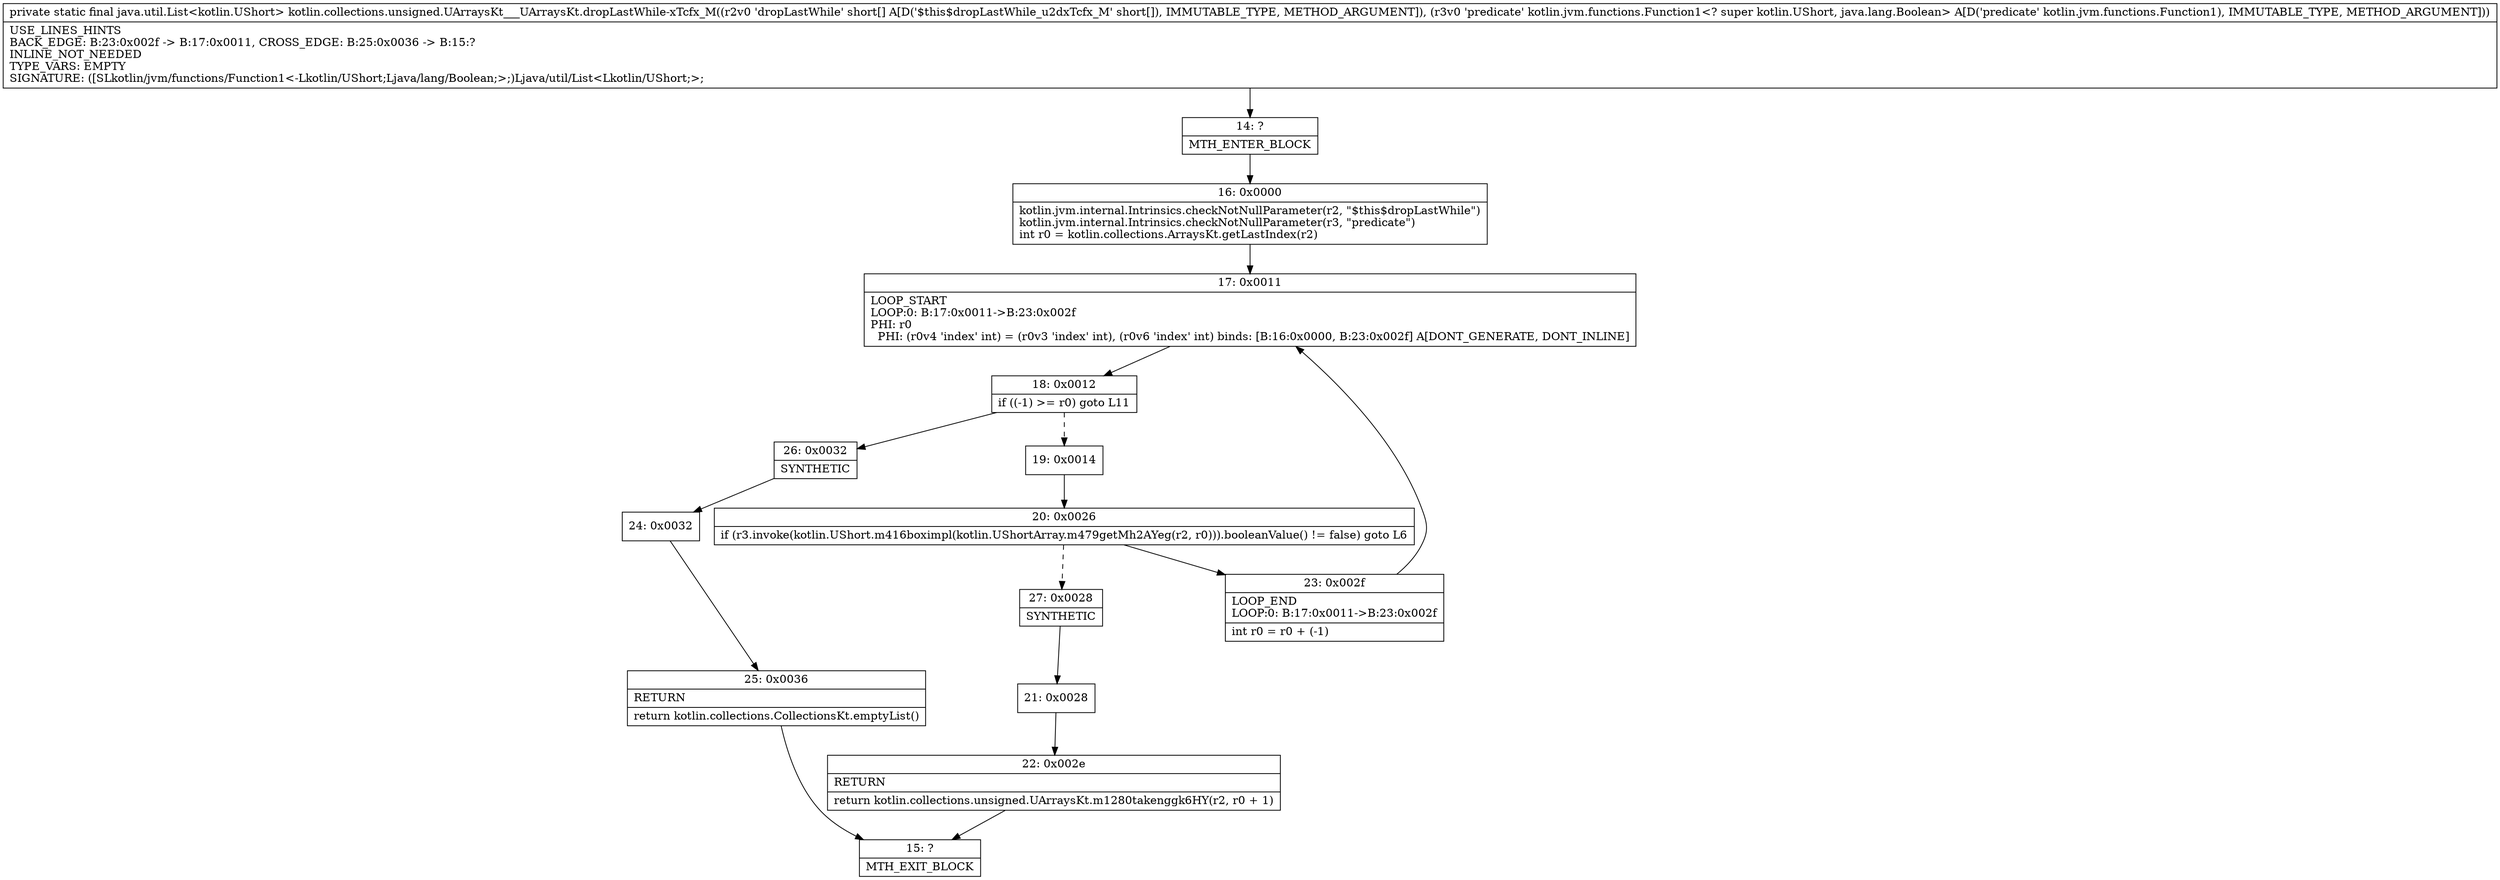 digraph "CFG forkotlin.collections.unsigned.UArraysKt___UArraysKt.dropLastWhile\-xTcfx_M([SLkotlin\/jvm\/functions\/Function1;)Ljava\/util\/List;" {
Node_14 [shape=record,label="{14\:\ ?|MTH_ENTER_BLOCK\l}"];
Node_16 [shape=record,label="{16\:\ 0x0000|kotlin.jvm.internal.Intrinsics.checkNotNullParameter(r2, \"$this$dropLastWhile\")\lkotlin.jvm.internal.Intrinsics.checkNotNullParameter(r3, \"predicate\")\lint r0 = kotlin.collections.ArraysKt.getLastIndex(r2)\l}"];
Node_17 [shape=record,label="{17\:\ 0x0011|LOOP_START\lLOOP:0: B:17:0x0011\-\>B:23:0x002f\lPHI: r0 \l  PHI: (r0v4 'index' int) = (r0v3 'index' int), (r0v6 'index' int) binds: [B:16:0x0000, B:23:0x002f] A[DONT_GENERATE, DONT_INLINE]\l}"];
Node_18 [shape=record,label="{18\:\ 0x0012|if ((\-1) \>= r0) goto L11\l}"];
Node_19 [shape=record,label="{19\:\ 0x0014}"];
Node_20 [shape=record,label="{20\:\ 0x0026|if (r3.invoke(kotlin.UShort.m416boximpl(kotlin.UShortArray.m479getMh2AYeg(r2, r0))).booleanValue() != false) goto L6\l}"];
Node_23 [shape=record,label="{23\:\ 0x002f|LOOP_END\lLOOP:0: B:17:0x0011\-\>B:23:0x002f\l|int r0 = r0 + (\-1)\l}"];
Node_27 [shape=record,label="{27\:\ 0x0028|SYNTHETIC\l}"];
Node_21 [shape=record,label="{21\:\ 0x0028}"];
Node_22 [shape=record,label="{22\:\ 0x002e|RETURN\l|return kotlin.collections.unsigned.UArraysKt.m1280takenggk6HY(r2, r0 + 1)\l}"];
Node_15 [shape=record,label="{15\:\ ?|MTH_EXIT_BLOCK\l}"];
Node_26 [shape=record,label="{26\:\ 0x0032|SYNTHETIC\l}"];
Node_24 [shape=record,label="{24\:\ 0x0032}"];
Node_25 [shape=record,label="{25\:\ 0x0036|RETURN\l|return kotlin.collections.CollectionsKt.emptyList()\l}"];
MethodNode[shape=record,label="{private static final java.util.List\<kotlin.UShort\> kotlin.collections.unsigned.UArraysKt___UArraysKt.dropLastWhile\-xTcfx_M((r2v0 'dropLastWhile' short[] A[D('$this$dropLastWhile_u2dxTcfx_M' short[]), IMMUTABLE_TYPE, METHOD_ARGUMENT]), (r3v0 'predicate' kotlin.jvm.functions.Function1\<? super kotlin.UShort, java.lang.Boolean\> A[D('predicate' kotlin.jvm.functions.Function1), IMMUTABLE_TYPE, METHOD_ARGUMENT]))  | USE_LINES_HINTS\lBACK_EDGE: B:23:0x002f \-\> B:17:0x0011, CROSS_EDGE: B:25:0x0036 \-\> B:15:?\lINLINE_NOT_NEEDED\lTYPE_VARS: EMPTY\lSIGNATURE: ([SLkotlin\/jvm\/functions\/Function1\<\-Lkotlin\/UShort;Ljava\/lang\/Boolean;\>;)Ljava\/util\/List\<Lkotlin\/UShort;\>;\l}"];
MethodNode -> Node_14;Node_14 -> Node_16;
Node_16 -> Node_17;
Node_17 -> Node_18;
Node_18 -> Node_19[style=dashed];
Node_18 -> Node_26;
Node_19 -> Node_20;
Node_20 -> Node_23;
Node_20 -> Node_27[style=dashed];
Node_23 -> Node_17;
Node_27 -> Node_21;
Node_21 -> Node_22;
Node_22 -> Node_15;
Node_26 -> Node_24;
Node_24 -> Node_25;
Node_25 -> Node_15;
}

